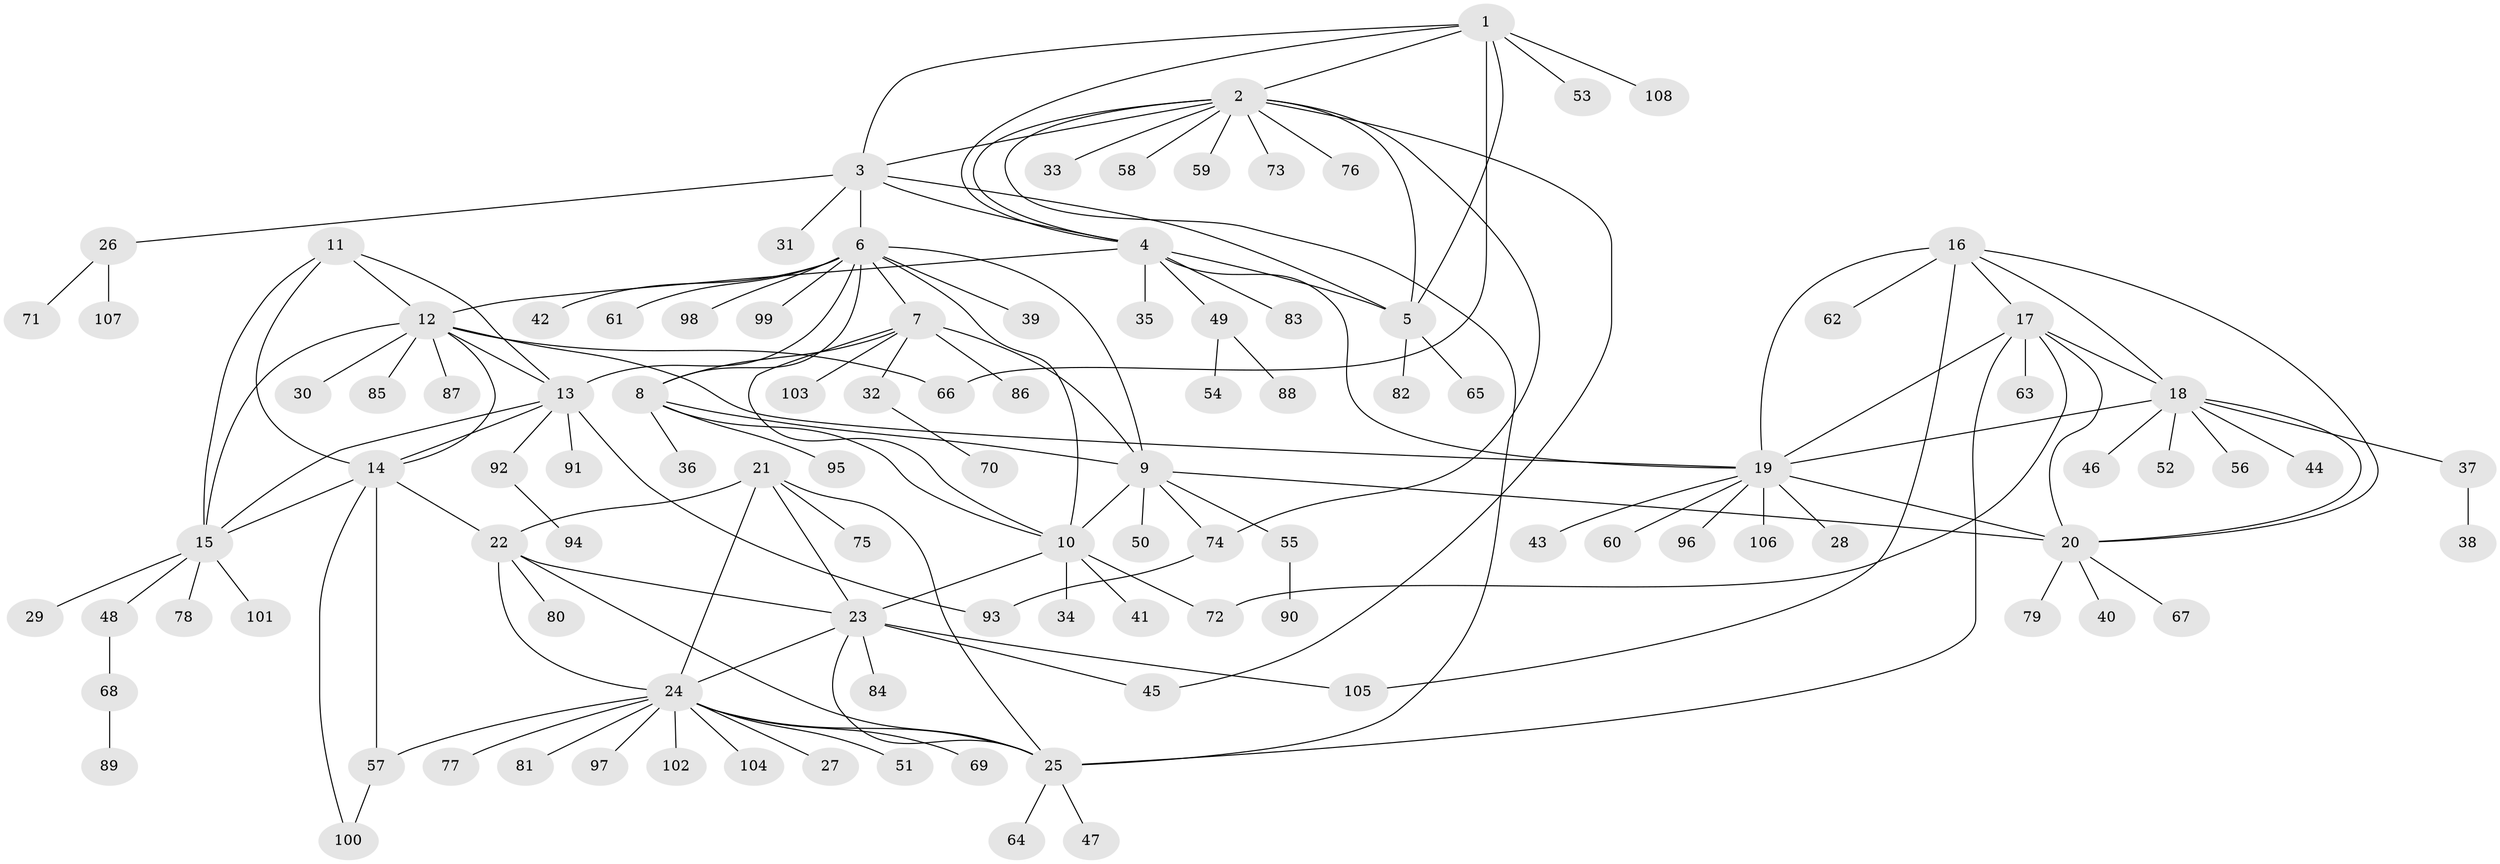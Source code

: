 // coarse degree distribution, {6: 0.125, 12: 0.015625, 8: 0.03125, 4: 0.03125, 7: 0.03125, 10: 0.015625, 9: 0.015625, 1: 0.671875, 2: 0.0625}
// Generated by graph-tools (version 1.1) at 2025/19/03/04/25 18:19:40]
// undirected, 108 vertices, 151 edges
graph export_dot {
graph [start="1"]
  node [color=gray90,style=filled];
  1;
  2;
  3;
  4;
  5;
  6;
  7;
  8;
  9;
  10;
  11;
  12;
  13;
  14;
  15;
  16;
  17;
  18;
  19;
  20;
  21;
  22;
  23;
  24;
  25;
  26;
  27;
  28;
  29;
  30;
  31;
  32;
  33;
  34;
  35;
  36;
  37;
  38;
  39;
  40;
  41;
  42;
  43;
  44;
  45;
  46;
  47;
  48;
  49;
  50;
  51;
  52;
  53;
  54;
  55;
  56;
  57;
  58;
  59;
  60;
  61;
  62;
  63;
  64;
  65;
  66;
  67;
  68;
  69;
  70;
  71;
  72;
  73;
  74;
  75;
  76;
  77;
  78;
  79;
  80;
  81;
  82;
  83;
  84;
  85;
  86;
  87;
  88;
  89;
  90;
  91;
  92;
  93;
  94;
  95;
  96;
  97;
  98;
  99;
  100;
  101;
  102;
  103;
  104;
  105;
  106;
  107;
  108;
  1 -- 2;
  1 -- 3;
  1 -- 4;
  1 -- 5;
  1 -- 53;
  1 -- 66;
  1 -- 108;
  2 -- 3;
  2 -- 4;
  2 -- 5;
  2 -- 25;
  2 -- 33;
  2 -- 45;
  2 -- 58;
  2 -- 59;
  2 -- 73;
  2 -- 74;
  2 -- 76;
  3 -- 4;
  3 -- 5;
  3 -- 6;
  3 -- 26;
  3 -- 31;
  4 -- 5;
  4 -- 12;
  4 -- 19;
  4 -- 35;
  4 -- 49;
  4 -- 83;
  5 -- 65;
  5 -- 82;
  6 -- 7;
  6 -- 8;
  6 -- 9;
  6 -- 10;
  6 -- 13;
  6 -- 39;
  6 -- 42;
  6 -- 61;
  6 -- 98;
  6 -- 99;
  7 -- 8;
  7 -- 9;
  7 -- 10;
  7 -- 32;
  7 -- 86;
  7 -- 103;
  8 -- 9;
  8 -- 10;
  8 -- 36;
  8 -- 95;
  9 -- 10;
  9 -- 20;
  9 -- 50;
  9 -- 55;
  9 -- 74;
  10 -- 23;
  10 -- 34;
  10 -- 41;
  10 -- 72;
  11 -- 12;
  11 -- 13;
  11 -- 14;
  11 -- 15;
  12 -- 13;
  12 -- 14;
  12 -- 15;
  12 -- 19;
  12 -- 30;
  12 -- 66;
  12 -- 85;
  12 -- 87;
  13 -- 14;
  13 -- 15;
  13 -- 91;
  13 -- 92;
  13 -- 93;
  14 -- 15;
  14 -- 22;
  14 -- 57;
  14 -- 100;
  15 -- 29;
  15 -- 48;
  15 -- 78;
  15 -- 101;
  16 -- 17;
  16 -- 18;
  16 -- 19;
  16 -- 20;
  16 -- 62;
  16 -- 105;
  17 -- 18;
  17 -- 19;
  17 -- 20;
  17 -- 25;
  17 -- 63;
  17 -- 72;
  18 -- 19;
  18 -- 20;
  18 -- 37;
  18 -- 44;
  18 -- 46;
  18 -- 52;
  18 -- 56;
  19 -- 20;
  19 -- 28;
  19 -- 43;
  19 -- 60;
  19 -- 96;
  19 -- 106;
  20 -- 40;
  20 -- 67;
  20 -- 79;
  21 -- 22;
  21 -- 23;
  21 -- 24;
  21 -- 25;
  21 -- 75;
  22 -- 23;
  22 -- 24;
  22 -- 25;
  22 -- 80;
  23 -- 24;
  23 -- 25;
  23 -- 45;
  23 -- 84;
  23 -- 105;
  24 -- 25;
  24 -- 27;
  24 -- 51;
  24 -- 57;
  24 -- 69;
  24 -- 77;
  24 -- 81;
  24 -- 97;
  24 -- 102;
  24 -- 104;
  25 -- 47;
  25 -- 64;
  26 -- 71;
  26 -- 107;
  32 -- 70;
  37 -- 38;
  48 -- 68;
  49 -- 54;
  49 -- 88;
  55 -- 90;
  57 -- 100;
  68 -- 89;
  74 -- 93;
  92 -- 94;
}
